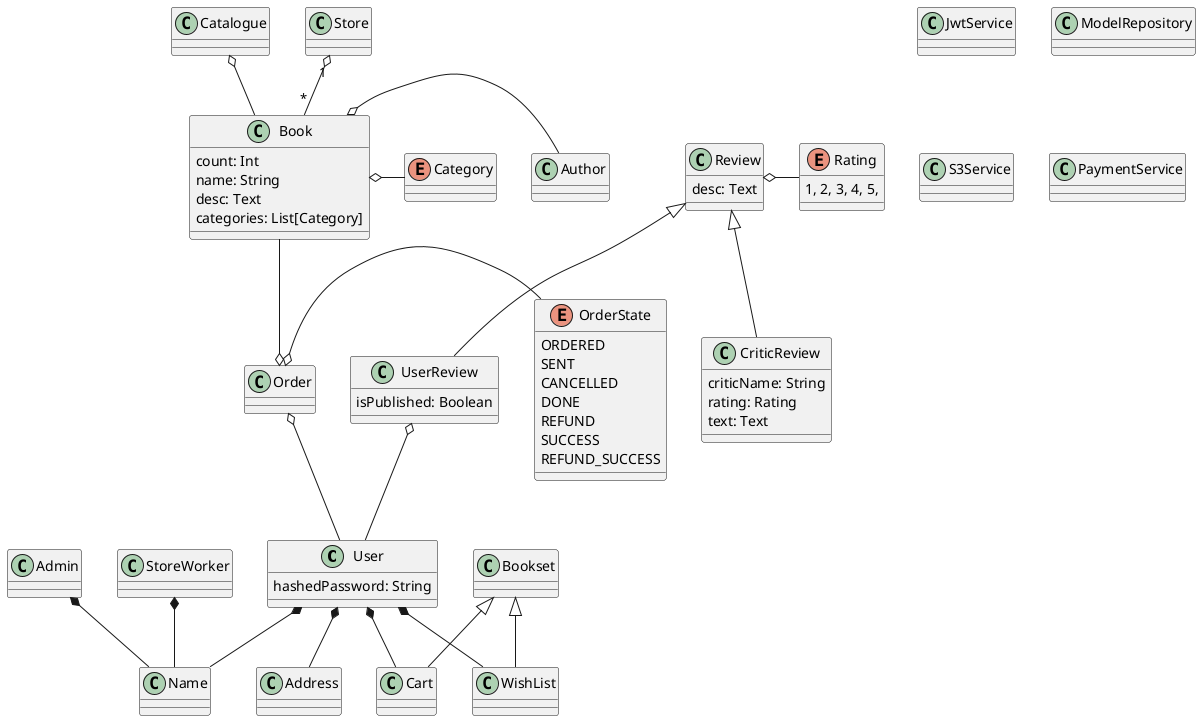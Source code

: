 @startuml
class User {
    hashedPassword: String
}
User *-- Address
User *-- Name

Admin *-- Name
StoreWorker *-- Name

class JwtService
class ModelRepository
class S3Service
class PaymentService

Order o-- User
enum OrderState {
    ORDERED
    SENT
    CANCELLED
    DONE
    REFUND
    SUCCESS
    REFUND_SUCCESS
}
Order o- OrderState

class Book {
    count: Int
    name: String
    desc: Text
    categories: List[Category]
}

Book o- Author
enum Category
Book o- Category

Book --o Order

Catalogue o-- Book

class Review {
    desc: Text
}

class UserReview {
    isPublished: Boolean
}

Review <|-- UserReview
Review o- Rating
enum Rating {
    1, 2, 3, 4, 5,
}

UserReview o-- User

class CriticReview {
    criticName: String
    rating: Rating
    text: Text
}

Review <|-- CriticReview

Store "1" o-- "*" Book

Bookset <|-- Cart
Bookset <|-- WishList

User *-- WishList
User *-- Cart

@enduml
